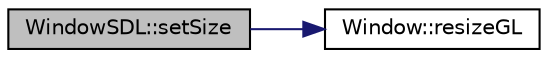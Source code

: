 digraph "WindowSDL::setSize"
{
 // INTERACTIVE_SVG=YES
  edge [fontname="Helvetica",fontsize="10",labelfontname="Helvetica",labelfontsize="10"];
  node [fontname="Helvetica",fontsize="10",shape=record];
  rankdir="LR";
  Node1 [label="WindowSDL::setSize",height=0.2,width=0.4,color="black", fillcolor="grey75", style="filled" fontcolor="black"];
  Node1 -> Node2 [color="midnightblue",fontsize="10",style="solid",fontname="Helvetica"];
  Node2 [label="Window::resizeGL",height=0.2,width=0.4,color="black", fillcolor="white", style="filled",URL="$class_window.html#a26586639e05d1d14b23bb9675976ba35"];
}
